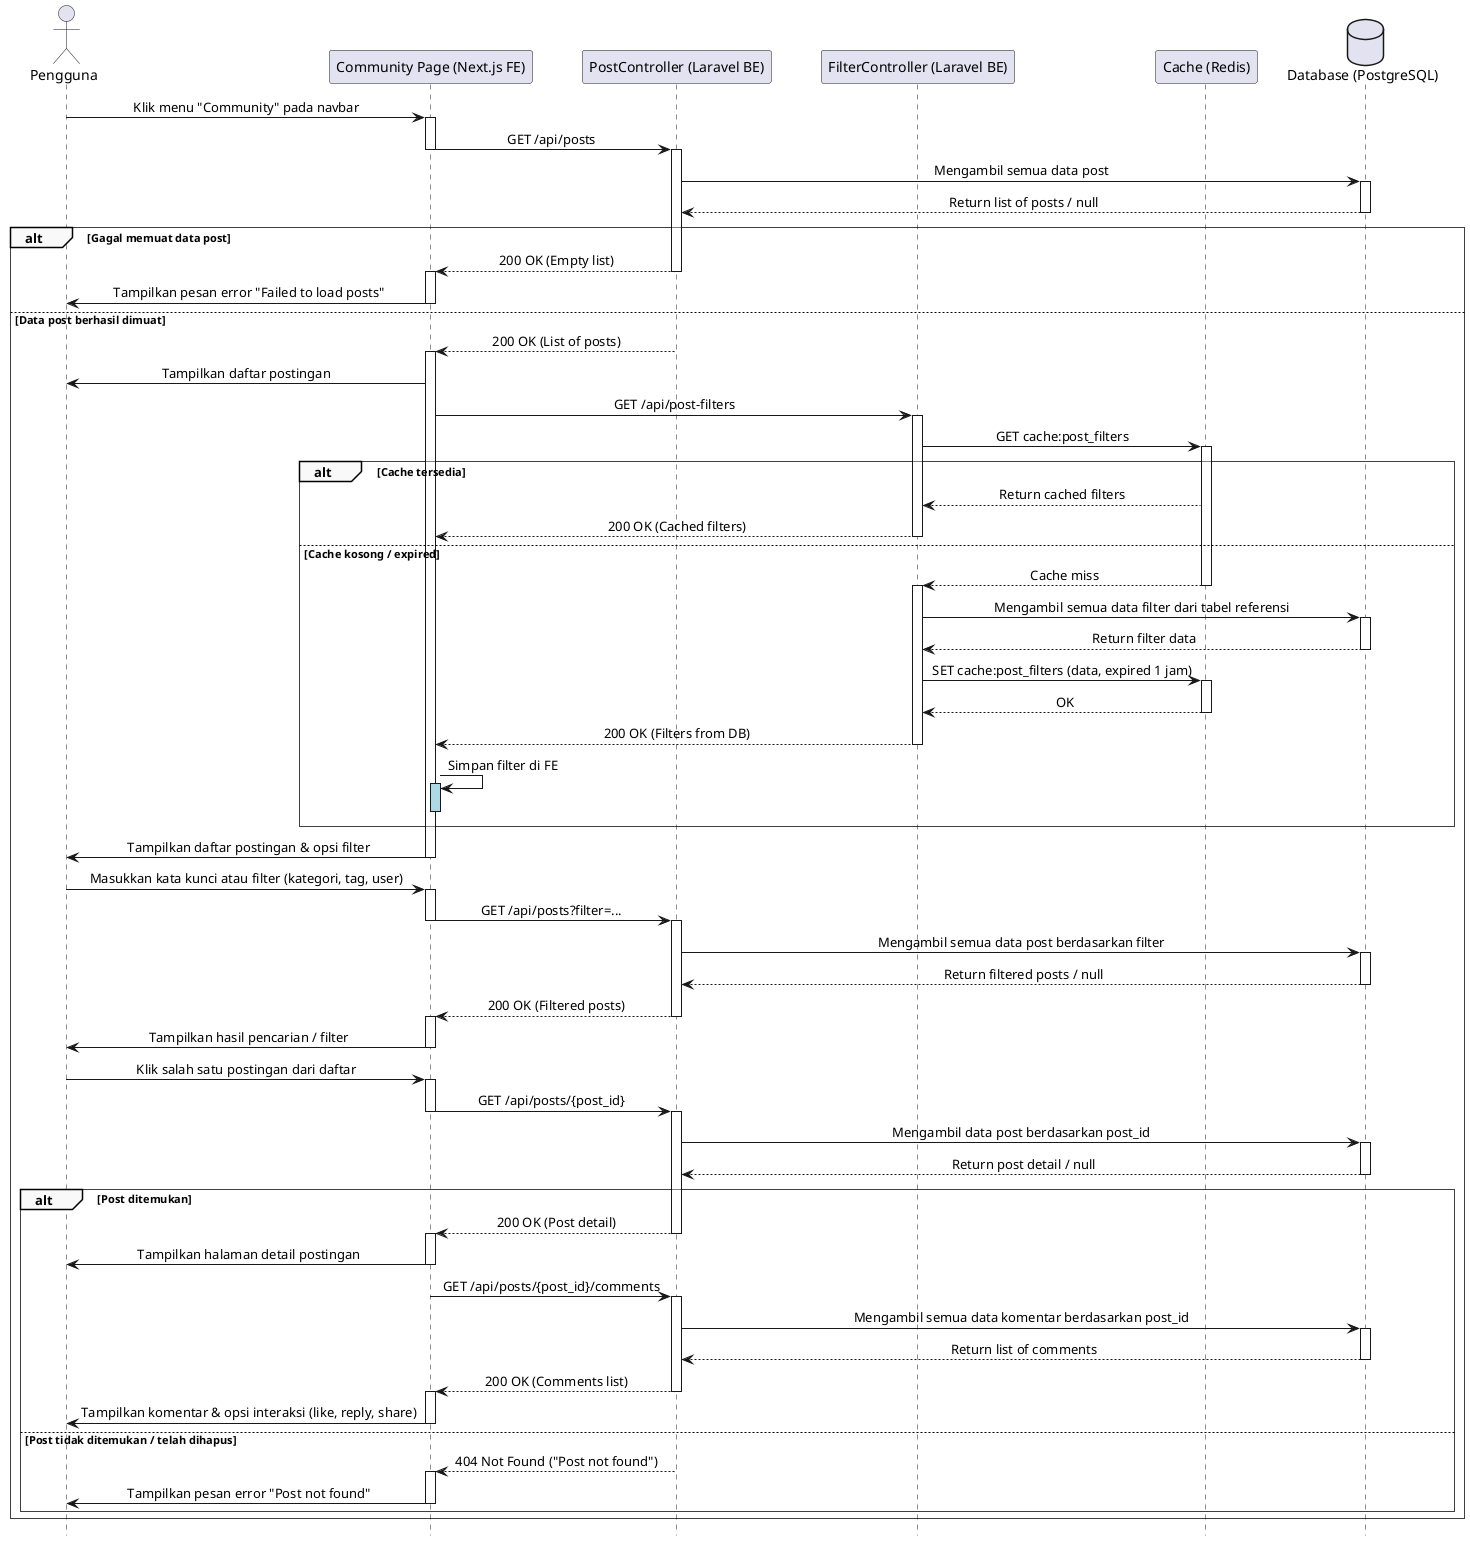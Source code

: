 @startuml
' === Styling ===
skinparam sequence {
    LifelineFooterStrategy none
    MessageAlign center
    ArrowThickness 1
    ParticipantPadding 20
    GroupBorderThickness 0.5
    GroupBackgroundColor #F9F9F9
}
hide footbox

' === Participants ===
actor Pengguna
participant "Community Page (Next.js FE)" as FE
participant "PostController (Laravel BE)" as BE_Post
participant "FilterController (Laravel BE)" as BE_Filter
participant "Cache (Redis)" as Redis
database "Database (PostgreSQL)" as DB

' === Normal Flow: Melihat Daftar Post ===
Pengguna -> FE: Klik menu "Community" pada navbar
activate FE

' --- Paralel Request ---
    FE -> BE_Post: GET /api/posts
    deactivate FE
    activate BE_Post
    BE_Post -> DB: Mengambil semua data post
    activate DB
    DB --> BE_Post: Return list of posts / null
    deactivate DB

    alt Gagal memuat data post
        BE_Post --> FE: 200 OK (Empty list)
        deactivate BE_Post
        activate FE
        FE -> Pengguna: Tampilkan pesan error "Failed to load posts"
        deactivate FE
    else Data post berhasil dimuat
        BE_Post --> FE: 200 OK (List of posts)
        activate FE
        FE -> Pengguna: Tampilkan daftar postingan

    FE -> BE_Filter: GET /api/post-filters
    activate BE_Filter
    BE_Filter -> Redis: GET cache:post_filters
    activate Redis

    alt Cache tersedia
        Redis --> BE_Filter: Return cached filters
        BE_Filter --> FE: 200 OK (Cached filters)
        deactivate BE_Filter
    else Cache kosong / expired
        Redis --> BE_Filter: Cache miss
        deactivate Redis
        activate BE_Filter
        BE_Filter -> DB: Mengambil semua data filter dari tabel referensi
        activate DB
        DB --> BE_Filter: Return filter data
        deactivate DB
        BE_Filter -> Redis: SET cache:post_filters (data, expired 1 jam)
        activate Redis
        Redis --> BE_Filter: OK
        deactivate Redis
        BE_Filter --> FE: 200 OK (Filters from DB)
        deactivate BE_Filter
    FE -> FE:Simpan filter di FE
    activate FE #LightBlue
    deactivate FE #LightBlue
end

activate FE
FE -> Pengguna: Tampilkan daftar postingan & opsi filter
deactivate FE


' === Flow: Menggunakan Pencarian / Filter ===
Pengguna -> FE: Masukkan kata kunci atau filter (kategori, tag, user)
activate FE
FE -> BE_Post: GET /api/posts?filter=...
deactivate FE
activate BE_Post
BE_Post -> DB: Mengambil semua data post berdasarkan filter
activate DB
DB --> BE_Post: Return filtered posts / null
deactivate DB
BE_Post --> FE: 200 OK (Filtered posts)
deactivate BE_Post
activate FE
FE -> Pengguna: Tampilkan hasil pencarian / filter
deactivate FE

' === Flow: Melihat Detail Post ===
Pengguna -> FE: Klik salah satu postingan dari daftar
activate FE
FE -> BE_Post: GET /api/posts/{post_id}
deactivate FE
activate BE_Post
BE_Post -> DB: Mengambil data post berdasarkan post_id
activate DB
DB --> BE_Post: Return post detail / null
deactivate DB

alt Post ditemukan
    BE_Post --> FE: 200 OK (Post detail)
    deactivate BE_Post
    activate FE
    FE -> Pengguna: Tampilkan halaman detail postingan
    deactivate FE

    ' === Subflow: Menampilkan Komentar ===
    FE -> BE_Post: GET /api/posts/{post_id}/comments
    activate BE_Post
    BE_Post -> DB: Mengambil semua data komentar berdasarkan post_id
    activate DB
    DB --> BE_Post: Return list of comments
    deactivate DB
    BE_Post --> FE: 200 OK (Comments list)
    deactivate BE_Post
    activate FE
    FE -> Pengguna: Tampilkan komentar & opsi interaksi (like, reply, share)
    deactivate FE

else Post tidak ditemukan / telah dihapus
    BE_Post --> FE: 404 Not Found ("Post not found")
    deactivate BE_Post
    activate FE
    FE -> Pengguna: Tampilkan pesan error "Post not found"
    deactivate FE
end
    end

@enduml